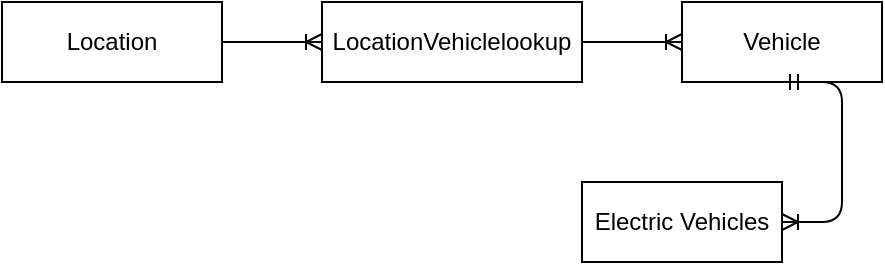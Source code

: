 <mxfile>
    <diagram id="kQIG4Q_EXcp8eA1rRJ0n" name="Page-1">
        <mxGraphModel dx="494" dy="328" grid="1" gridSize="10" guides="1" tooltips="1" connect="1" arrows="1" fold="1" page="1" pageScale="1" pageWidth="850" pageHeight="1100" math="0" shadow="0">
            <root>
                <mxCell id="0"/>
                <mxCell id="1" parent="0"/>
                <mxCell id="2" value="Location" style="whiteSpace=wrap;html=1;align=center;" parent="1" vertex="1">
                    <mxGeometry x="30" y="60" width="110" height="40" as="geometry"/>
                </mxCell>
                <mxCell id="3" value="Vehicle" style="whiteSpace=wrap;html=1;align=center;" parent="1" vertex="1">
                    <mxGeometry x="370" y="60" width="100" height="40" as="geometry"/>
                </mxCell>
                <mxCell id="6" value="Electric Vehicles" style="whiteSpace=wrap;html=1;align=center;" vertex="1" parent="1">
                    <mxGeometry x="320" y="150" width="100" height="40" as="geometry"/>
                </mxCell>
                <mxCell id="7" value="LocationVehiclelookup" style="whiteSpace=wrap;html=1;align=center;" vertex="1" parent="1">
                    <mxGeometry x="190" y="60" width="130" height="40" as="geometry"/>
                </mxCell>
                <mxCell id="10" value="" style="edgeStyle=entityRelationEdgeStyle;fontSize=12;html=1;endArrow=ERoneToMany;startArrow=ERmandOne;entryX=1;entryY=0.5;entryDx=0;entryDy=0;exitX=0.5;exitY=1;exitDx=0;exitDy=0;" edge="1" parent="1" source="3" target="6">
                    <mxGeometry width="100" height="100" relative="1" as="geometry">
                        <mxPoint x="500" y="120" as="sourcePoint"/>
                        <mxPoint x="420" y="120" as="targetPoint"/>
                    </mxGeometry>
                </mxCell>
                <mxCell id="11" value="" style="edgeStyle=entityRelationEdgeStyle;fontSize=12;html=1;endArrow=ERoneToMany;entryX=0;entryY=0.5;entryDx=0;entryDy=0;exitX=1;exitY=0.5;exitDx=0;exitDy=0;" edge="1" parent="1" source="2" target="7">
                    <mxGeometry width="100" height="100" relative="1" as="geometry">
                        <mxPoint x="150" y="180" as="sourcePoint"/>
                        <mxPoint x="230" y="150" as="targetPoint"/>
                    </mxGeometry>
                </mxCell>
                <mxCell id="12" value="" style="edgeStyle=entityRelationEdgeStyle;fontSize=12;html=1;endArrow=ERoneToMany;entryX=0;entryY=0.5;entryDx=0;entryDy=0;" edge="1" parent="1" target="3">
                    <mxGeometry width="100" height="100" relative="1" as="geometry">
                        <mxPoint x="320" y="80" as="sourcePoint"/>
                        <mxPoint x="230" y="180" as="targetPoint"/>
                    </mxGeometry>
                </mxCell>
            </root>
        </mxGraphModel>
    </diagram>
</mxfile>